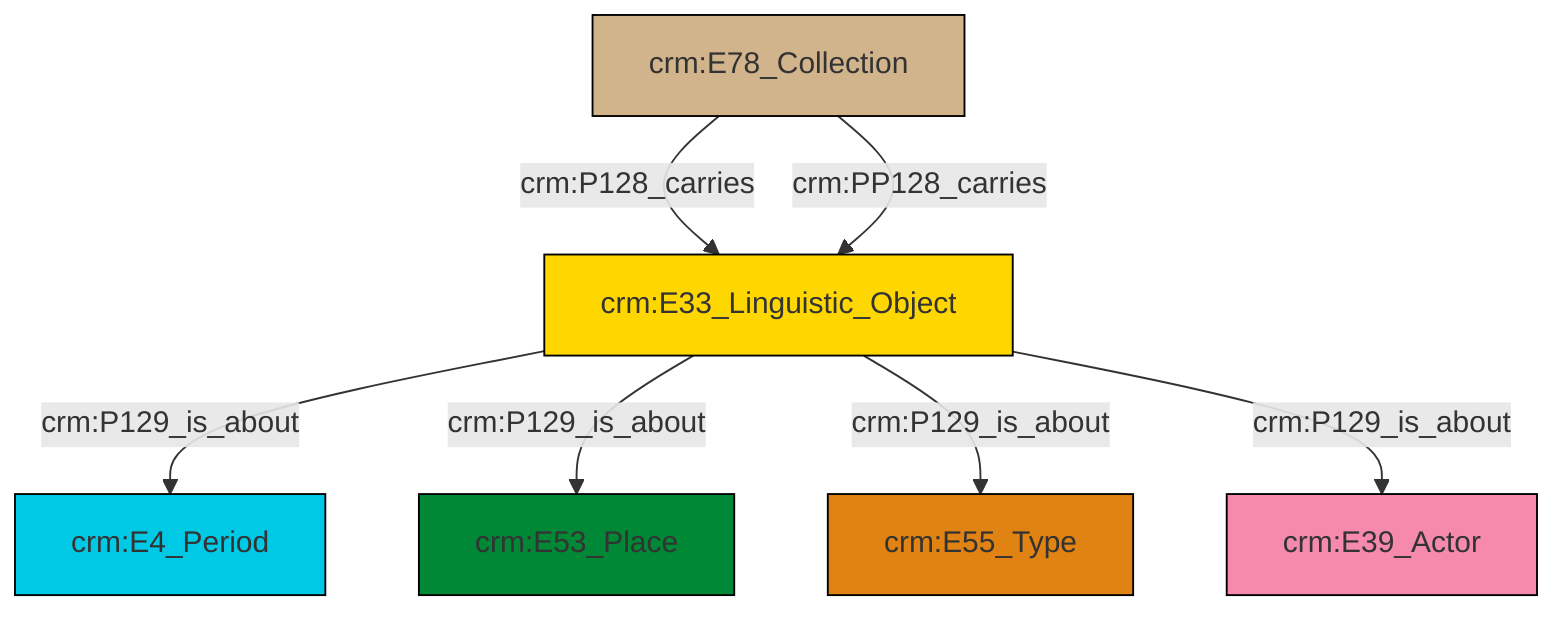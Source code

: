 graph TD
classDef Literal fill:#f2f2f2,stroke:#000000;
classDef CRM_Entity fill:#FFFFFF,stroke:#000000;
classDef Temporal_Entity fill:#00C9E6, stroke:#000000;
classDef Type fill:#E18312, stroke:#000000;
classDef Time-Span fill:#2C9C91, stroke:#000000;
classDef Appellation fill:#FFEB7F, stroke:#000000;
classDef Place fill:#008836, stroke:#000000;
classDef Persistent_Item fill:#B266B2, stroke:#000000;
classDef Conceptual_Object fill:#FFD700, stroke:#000000;
classDef Physical_Thing fill:#D2B48C, stroke:#000000;
classDef Actor fill:#f58aad, stroke:#000000;
classDef PC_Classes fill:#4ce600, stroke:#000000;
classDef Multi fill:#cccccc,stroke:#000000;

8["crm:E33_Linguistic_Object"]:::Conceptual_Object -->|crm:P129_is_about| 0["crm:E4_Period"]:::Temporal_Entity
8["crm:E33_Linguistic_Object"]:::Conceptual_Object -->|crm:P129_is_about| 2["crm:E53_Place"]:::Place
8["crm:E33_Linguistic_Object"]:::Conceptual_Object -->|crm:P129_is_about| 6["crm:E55_Type"]:::Type
4["crm:E78_Collection"]:::Physical_Thing -->|crm:P128_carries| 8["crm:E33_Linguistic_Object"]:::Conceptual_Object
8["crm:E33_Linguistic_Object"]:::Conceptual_Object -->|crm:P129_is_about| 9["crm:E39_Actor"]:::Actor
4["crm:E78_Collection"]:::Physical_Thing -->|crm:PP128_carries| 8["crm:E33_Linguistic_Object"]:::Conceptual_Object